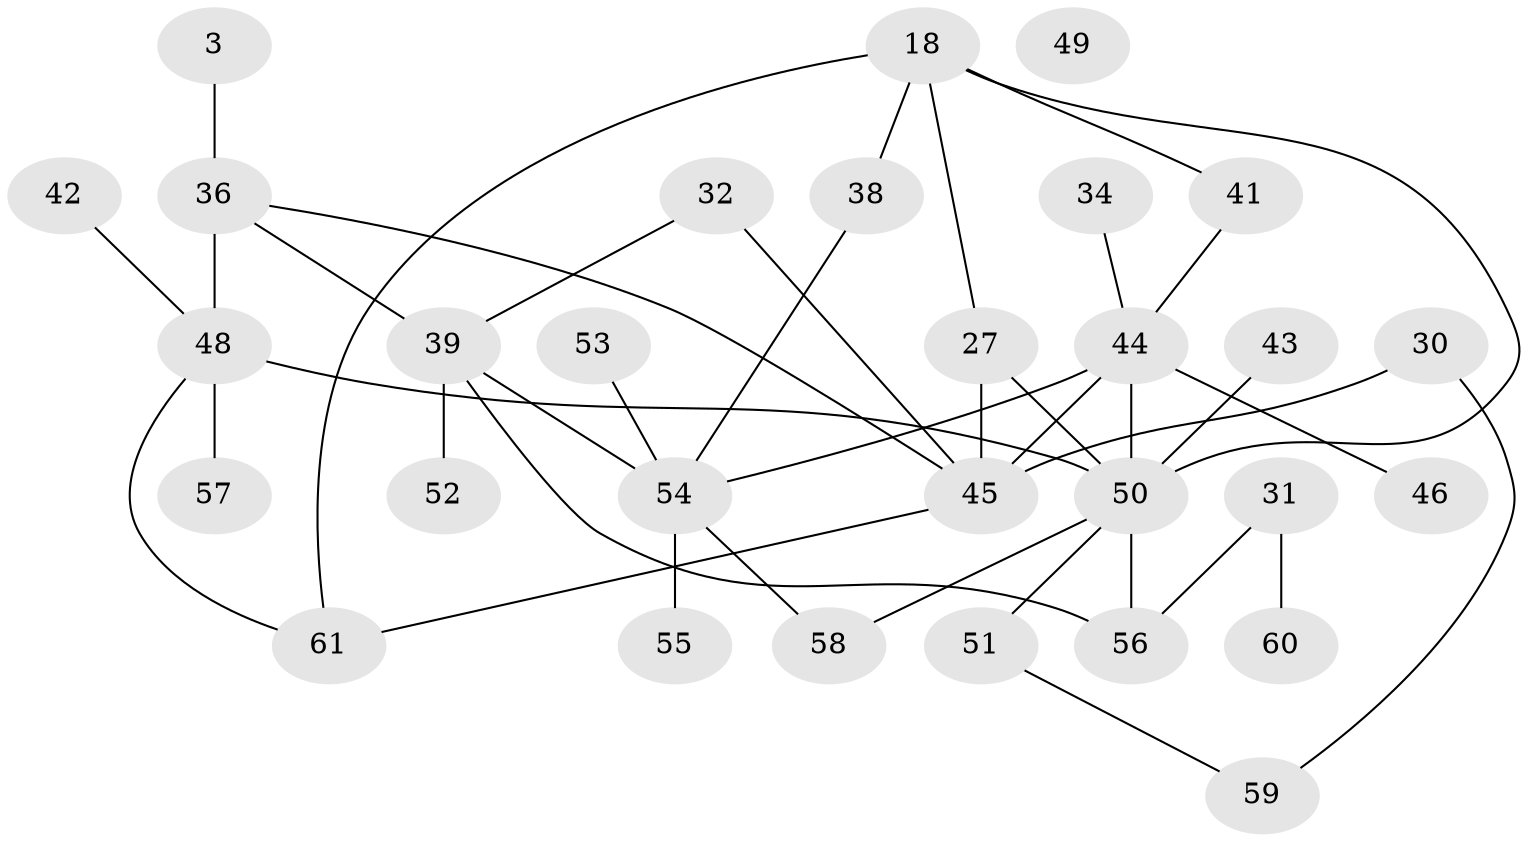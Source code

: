 // original degree distribution, {2: 0.22950819672131148, 4: 0.11475409836065574, 1: 0.19672131147540983, 3: 0.2786885245901639, 5: 0.11475409836065574, 6: 0.04918032786885246, 0: 0.01639344262295082}
// Generated by graph-tools (version 1.1) at 2025/40/03/09/25 04:40:34]
// undirected, 30 vertices, 40 edges
graph export_dot {
graph [start="1"]
  node [color=gray90,style=filled];
  3;
  18;
  27 [super="+1"];
  30;
  31;
  32 [super="+28"];
  34;
  36 [super="+12"];
  38 [super="+35"];
  39 [super="+19+33"];
  41;
  42;
  43;
  44 [super="+40+25"];
  45 [super="+13+22"];
  46 [super="+6"];
  48;
  49;
  50 [super="+9+24+47"];
  51;
  52;
  53;
  54 [super="+29"];
  55;
  56 [super="+16"];
  57;
  58;
  59;
  60;
  61 [super="+15"];
  3 -- 36;
  18 -- 27;
  18 -- 41;
  18 -- 61 [weight=2];
  18 -- 38;
  18 -- 50;
  27 -- 45;
  27 -- 50;
  30 -- 59;
  30 -- 45 [weight=2];
  31 -- 60;
  31 -- 56;
  32 -- 45 [weight=2];
  32 -- 39;
  34 -- 44;
  36 -- 39 [weight=2];
  36 -- 48 [weight=2];
  36 -- 45;
  38 -- 54;
  39 -- 52;
  39 -- 56 [weight=2];
  39 -- 54 [weight=3];
  41 -- 44;
  42 -- 48;
  43 -- 50 [weight=2];
  44 -- 45 [weight=5];
  44 -- 54 [weight=2];
  44 -- 50;
  44 -- 46;
  45 -- 61;
  48 -- 57;
  48 -- 61;
  48 -- 50;
  50 -- 58;
  50 -- 51;
  50 -- 56 [weight=2];
  51 -- 59;
  53 -- 54;
  54 -- 55;
  54 -- 58;
}
